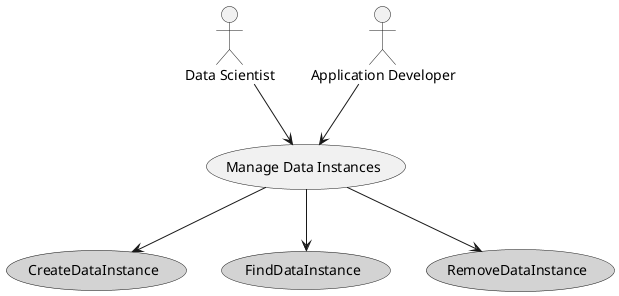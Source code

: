 @startuml


usecase "Manage Data Instances" as ManageDataInstances

Actor "Data Scientist" as DataScientist

DataScientist --> ManageDataInstances

Actor "Application Developer" as ApplicationDeveloper

ApplicationDeveloper --> ManageDataInstances



usecase "CreateDataInstance" as CreateDataInstance #lightgrey

ManageDataInstances --> CreateDataInstance

usecase "FindDataInstance" as FindDataInstance #lightgrey

ManageDataInstances --> FindDataInstance

usecase "RemoveDataInstance" as RemoveDataInstance #lightgrey

ManageDataInstances --> RemoveDataInstance

@enduml

